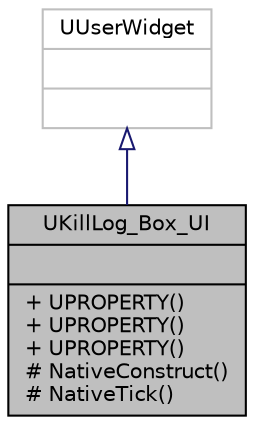 digraph "UKillLog_Box_UI"
{
 // LATEX_PDF_SIZE
  edge [fontname="Helvetica",fontsize="10",labelfontname="Helvetica",labelfontsize="10"];
  node [fontname="Helvetica",fontsize="10",shape=record];
  Node1 [label="{UKillLog_Box_UI\n||+ UPROPERTY()\l+ UPROPERTY()\l+ UPROPERTY()\l# NativeConstruct()\l# NativeTick()\l}",height=0.2,width=0.4,color="black", fillcolor="grey75", style="filled", fontcolor="black",tooltip=" "];
  Node2 -> Node1 [dir="back",color="midnightblue",fontsize="10",style="solid",arrowtail="onormal"];
  Node2 [label="{UUserWidget\n||}",height=0.2,width=0.4,color="grey75", fillcolor="white", style="filled",tooltip=" "];
}
